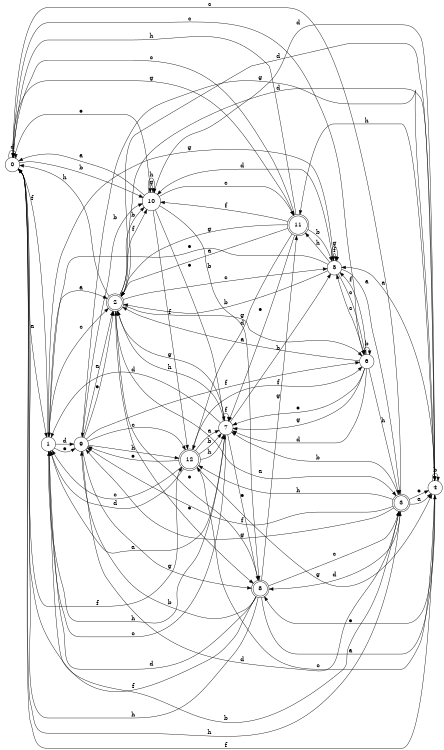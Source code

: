 digraph n11_4 {
__start0 [label="" shape="none"];

rankdir=LR;
size="8,5";

s0 [style="filled", color="black", fillcolor="white" shape="circle", label="0"];
s1 [style="filled", color="black", fillcolor="white" shape="circle", label="1"];
s2 [style="rounded,filled", color="black", fillcolor="white" shape="doublecircle", label="2"];
s3 [style="rounded,filled", color="black", fillcolor="white" shape="doublecircle", label="3"];
s4 [style="filled", color="black", fillcolor="white" shape="circle", label="4"];
s5 [style="filled", color="black", fillcolor="white" shape="circle", label="5"];
s6 [style="filled", color="black", fillcolor="white" shape="circle", label="6"];
s7 [style="filled", color="black", fillcolor="white" shape="circle", label="7"];
s8 [style="rounded,filled", color="black", fillcolor="white" shape="doublecircle", label="8"];
s9 [style="filled", color="black", fillcolor="white" shape="circle", label="9"];
s10 [style="filled", color="black", fillcolor="white" shape="circle", label="10"];
s11 [style="rounded,filled", color="black", fillcolor="white" shape="doublecircle", label="11"];
s12 [style="rounded,filled", color="black", fillcolor="white" shape="doublecircle", label="12"];
s0 -> s1 [label="a"];
s0 -> s10 [label="b"];
s0 -> s6 [label="c"];
s0 -> s0 [label="d"];
s0 -> s10 [label="e"];
s0 -> s12 [label="f"];
s0 -> s11 [label="g"];
s0 -> s3 [label="h"];
s1 -> s2 [label="a"];
s1 -> s3 [label="b"];
s1 -> s2 [label="c"];
s1 -> s9 [label="d"];
s1 -> s9 [label="e"];
s1 -> s0 [label="f"];
s1 -> s5 [label="g"];
s1 -> s7 [label="h"];
s2 -> s3 [label="a"];
s2 -> s10 [label="b"];
s2 -> s5 [label="c"];
s2 -> s4 [label="d"];
s2 -> s8 [label="e"];
s2 -> s10 [label="f"];
s2 -> s6 [label="g"];
s2 -> s0 [label="h"];
s3 -> s4 [label="a"];
s3 -> s7 [label="b"];
s3 -> s0 [label="c"];
s3 -> s8 [label="d"];
s3 -> s4 [label="e"];
s3 -> s9 [label="f"];
s3 -> s9 [label="g"];
s3 -> s12 [label="h"];
s4 -> s5 [label="a"];
s4 -> s4 [label="b"];
s4 -> s12 [label="c"];
s4 -> s2 [label="d"];
s4 -> s8 [label="e"];
s4 -> s0 [label="f"];
s4 -> s9 [label="g"];
s4 -> s11 [label="h"];
s5 -> s3 [label="a"];
s5 -> s2 [label="b"];
s5 -> s6 [label="c"];
s5 -> s10 [label="d"];
s5 -> s1 [label="e"];
s5 -> s5 [label="f"];
s5 -> s5 [label="g"];
s5 -> s11 [label="h"];
s6 -> s2 [label="a"];
s6 -> s6 [label="b"];
s6 -> s5 [label="c"];
s6 -> s7 [label="d"];
s6 -> s7 [label="e"];
s6 -> s5 [label="f"];
s6 -> s7 [label="g"];
s6 -> s3 [label="h"];
s7 -> s1 [label="a"];
s7 -> s5 [label="b"];
s7 -> s1 [label="c"];
s7 -> s1 [label="d"];
s7 -> s8 [label="e"];
s7 -> s7 [label="f"];
s7 -> s2 [label="g"];
s7 -> s2 [label="h"];
s8 -> s4 [label="a"];
s8 -> s9 [label="b"];
s8 -> s3 [label="c"];
s8 -> s1 [label="d"];
s8 -> s2 [label="e"];
s8 -> s0 [label="f"];
s8 -> s11 [label="g"];
s8 -> s0 [label="h"];
s9 -> s2 [label="a"];
s9 -> s10 [label="b"];
s9 -> s12 [label="c"];
s9 -> s3 [label="d"];
s9 -> s2 [label="e"];
s9 -> s6 [label="f"];
s9 -> s8 [label="g"];
s9 -> s12 [label="h"];
s10 -> s0 [label="a"];
s10 -> s8 [label="b"];
s10 -> s11 [label="c"];
s10 -> s4 [label="d"];
s10 -> s7 [label="e"];
s10 -> s12 [label="f"];
s10 -> s10 [label="g"];
s10 -> s10 [label="h"];
s11 -> s2 [label="a"];
s11 -> s5 [label="b"];
s11 -> s0 [label="c"];
s11 -> s12 [label="d"];
s11 -> s7 [label="e"];
s11 -> s10 [label="f"];
s11 -> s2 [label="g"];
s11 -> s0 [label="h"];
s12 -> s7 [label="a"];
s12 -> s7 [label="b"];
s12 -> s1 [label="c"];
s12 -> s1 [label="d"];
s12 -> s9 [label="e"];
s12 -> s6 [label="f"];
s12 -> s4 [label="g"];
s12 -> s7 [label="h"];

}